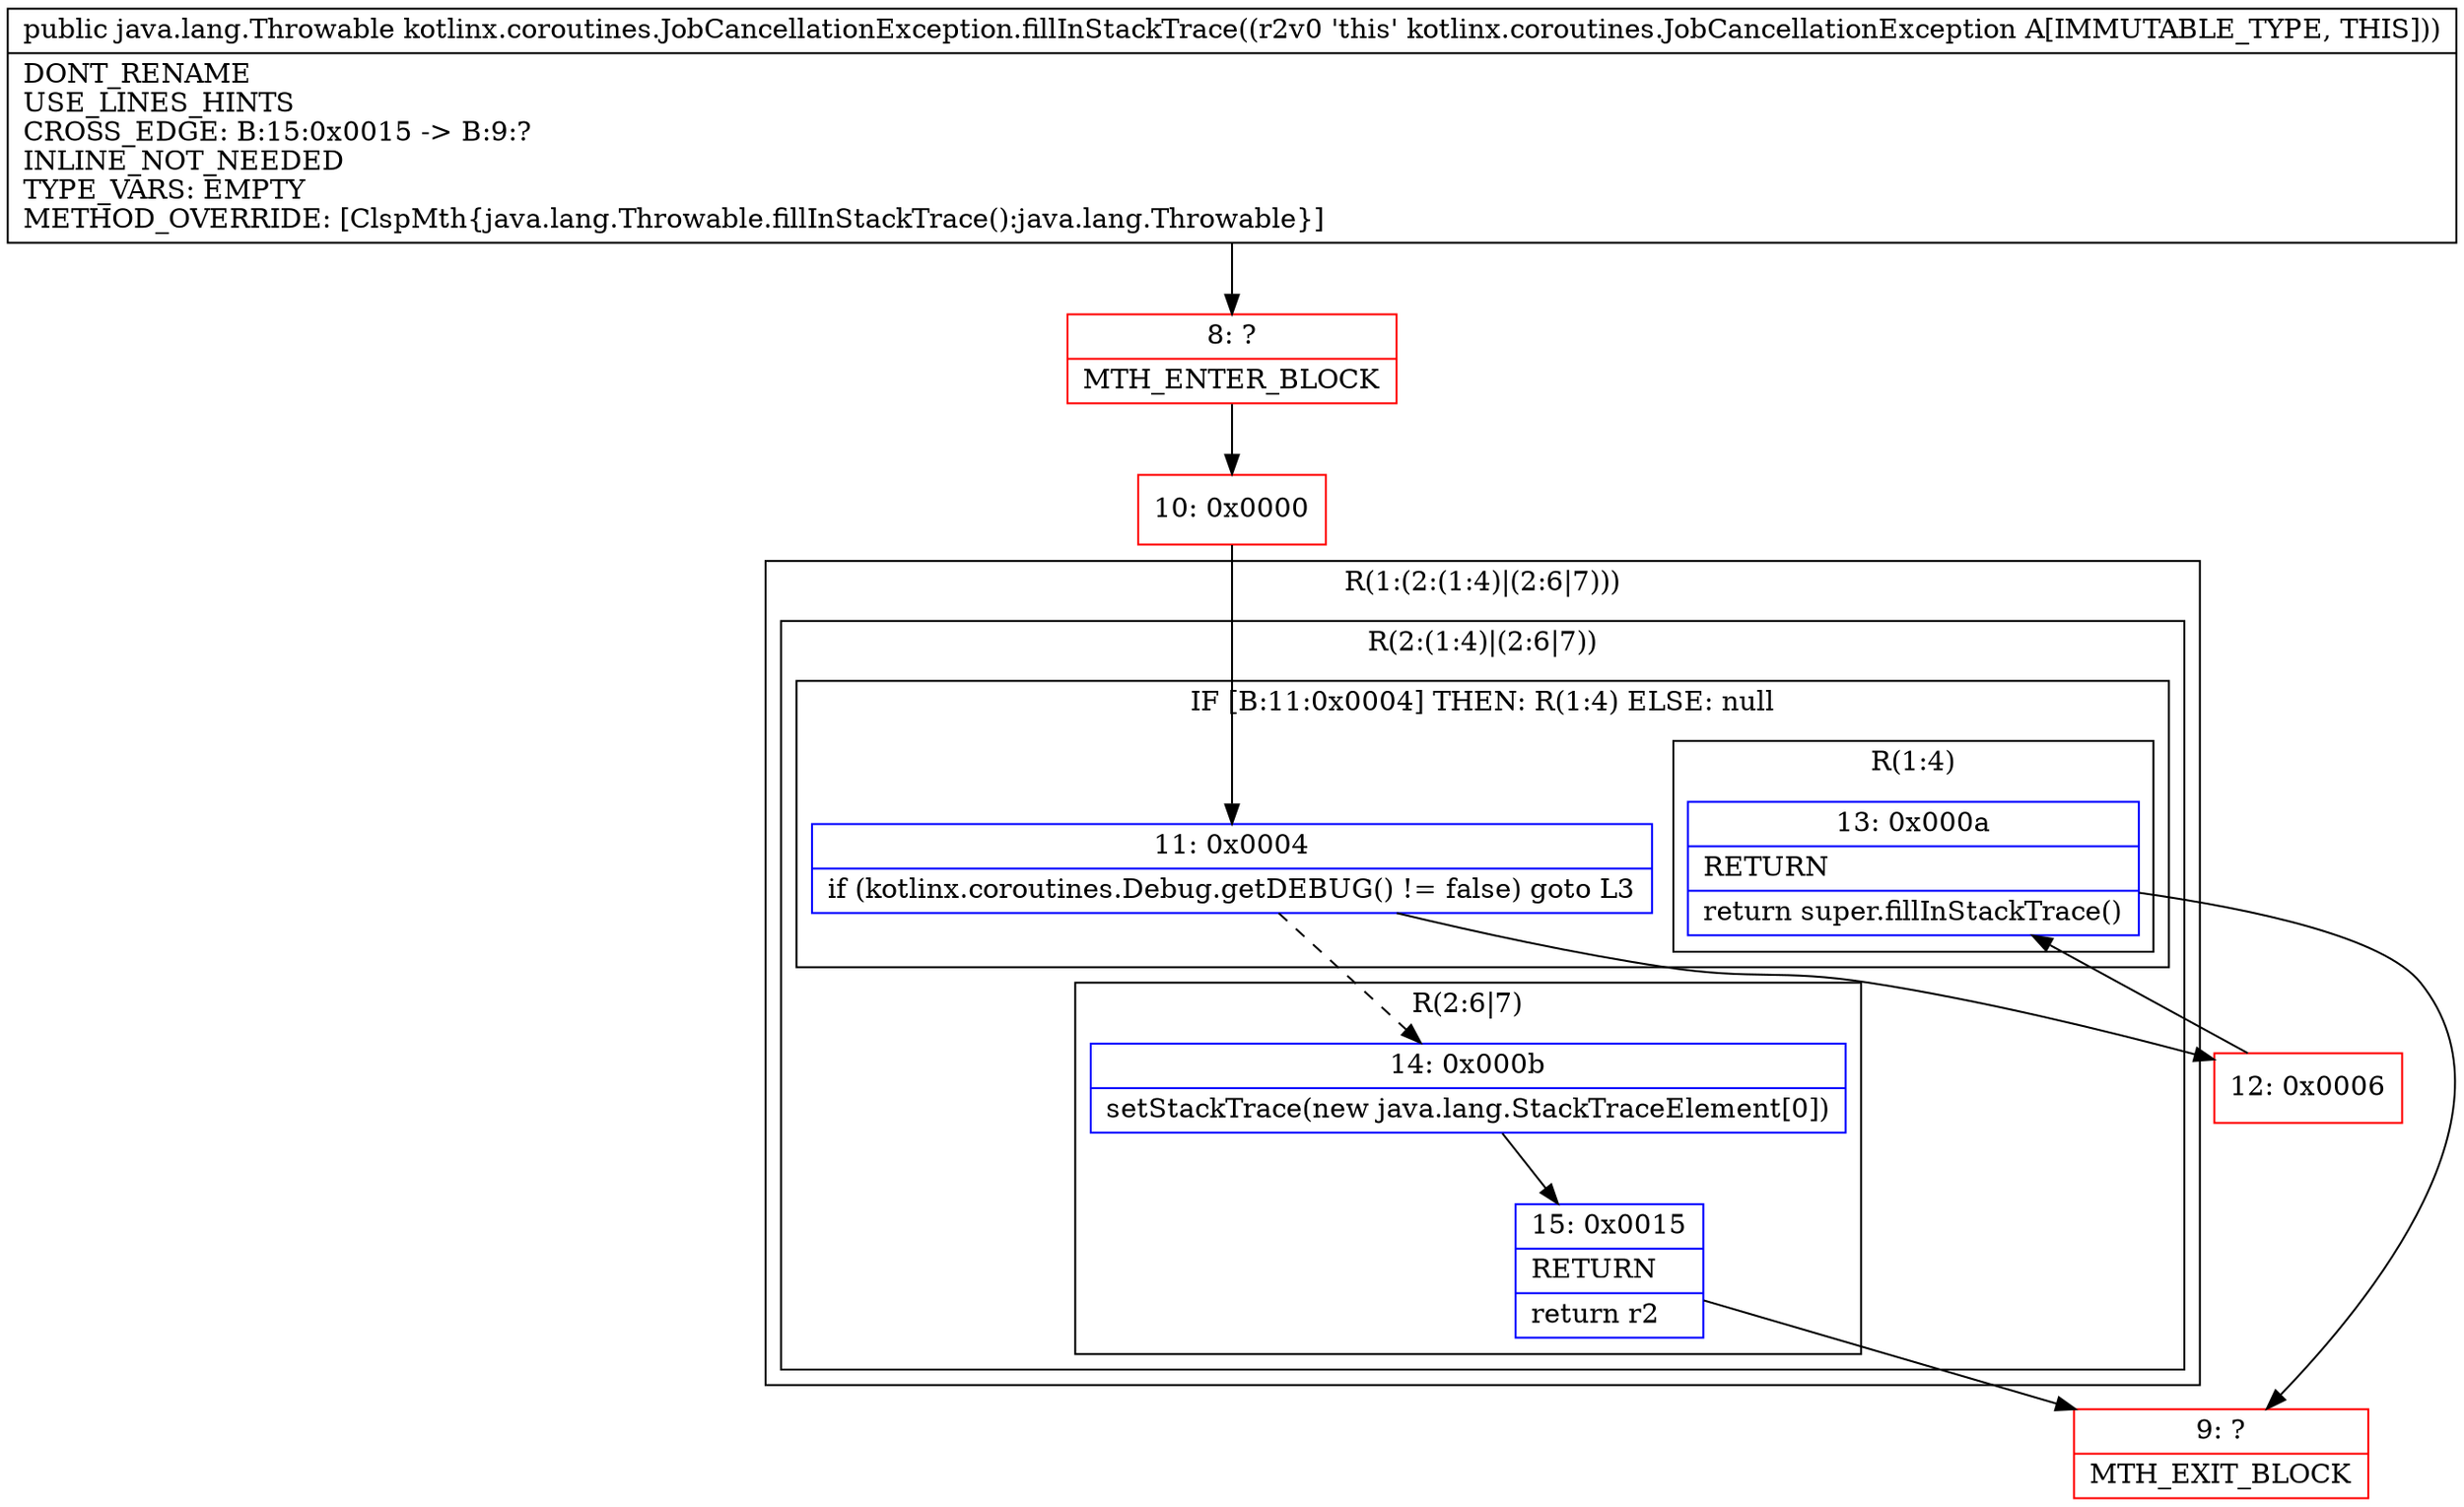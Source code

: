 digraph "CFG forkotlinx.coroutines.JobCancellationException.fillInStackTrace()Ljava\/lang\/Throwable;" {
subgraph cluster_Region_1873874627 {
label = "R(1:(2:(1:4)|(2:6|7)))";
node [shape=record,color=blue];
subgraph cluster_Region_887391780 {
label = "R(2:(1:4)|(2:6|7))";
node [shape=record,color=blue];
subgraph cluster_IfRegion_2141417063 {
label = "IF [B:11:0x0004] THEN: R(1:4) ELSE: null";
node [shape=record,color=blue];
Node_11 [shape=record,label="{11\:\ 0x0004|if (kotlinx.coroutines.Debug.getDEBUG() != false) goto L3\l}"];
subgraph cluster_Region_1436033159 {
label = "R(1:4)";
node [shape=record,color=blue];
Node_13 [shape=record,label="{13\:\ 0x000a|RETURN\l|return super.fillInStackTrace()\l}"];
}
}
subgraph cluster_Region_850979809 {
label = "R(2:6|7)";
node [shape=record,color=blue];
Node_14 [shape=record,label="{14\:\ 0x000b|setStackTrace(new java.lang.StackTraceElement[0])\l}"];
Node_15 [shape=record,label="{15\:\ 0x0015|RETURN\l|return r2\l}"];
}
}
}
Node_8 [shape=record,color=red,label="{8\:\ ?|MTH_ENTER_BLOCK\l}"];
Node_10 [shape=record,color=red,label="{10\:\ 0x0000}"];
Node_12 [shape=record,color=red,label="{12\:\ 0x0006}"];
Node_9 [shape=record,color=red,label="{9\:\ ?|MTH_EXIT_BLOCK\l}"];
MethodNode[shape=record,label="{public java.lang.Throwable kotlinx.coroutines.JobCancellationException.fillInStackTrace((r2v0 'this' kotlinx.coroutines.JobCancellationException A[IMMUTABLE_TYPE, THIS]))  | DONT_RENAME\lUSE_LINES_HINTS\lCROSS_EDGE: B:15:0x0015 \-\> B:9:?\lINLINE_NOT_NEEDED\lTYPE_VARS: EMPTY\lMETHOD_OVERRIDE: [ClspMth\{java.lang.Throwable.fillInStackTrace():java.lang.Throwable\}]\l}"];
MethodNode -> Node_8;Node_11 -> Node_12;
Node_11 -> Node_14[style=dashed];
Node_13 -> Node_9;
Node_14 -> Node_15;
Node_15 -> Node_9;
Node_8 -> Node_10;
Node_10 -> Node_11;
Node_12 -> Node_13;
}

